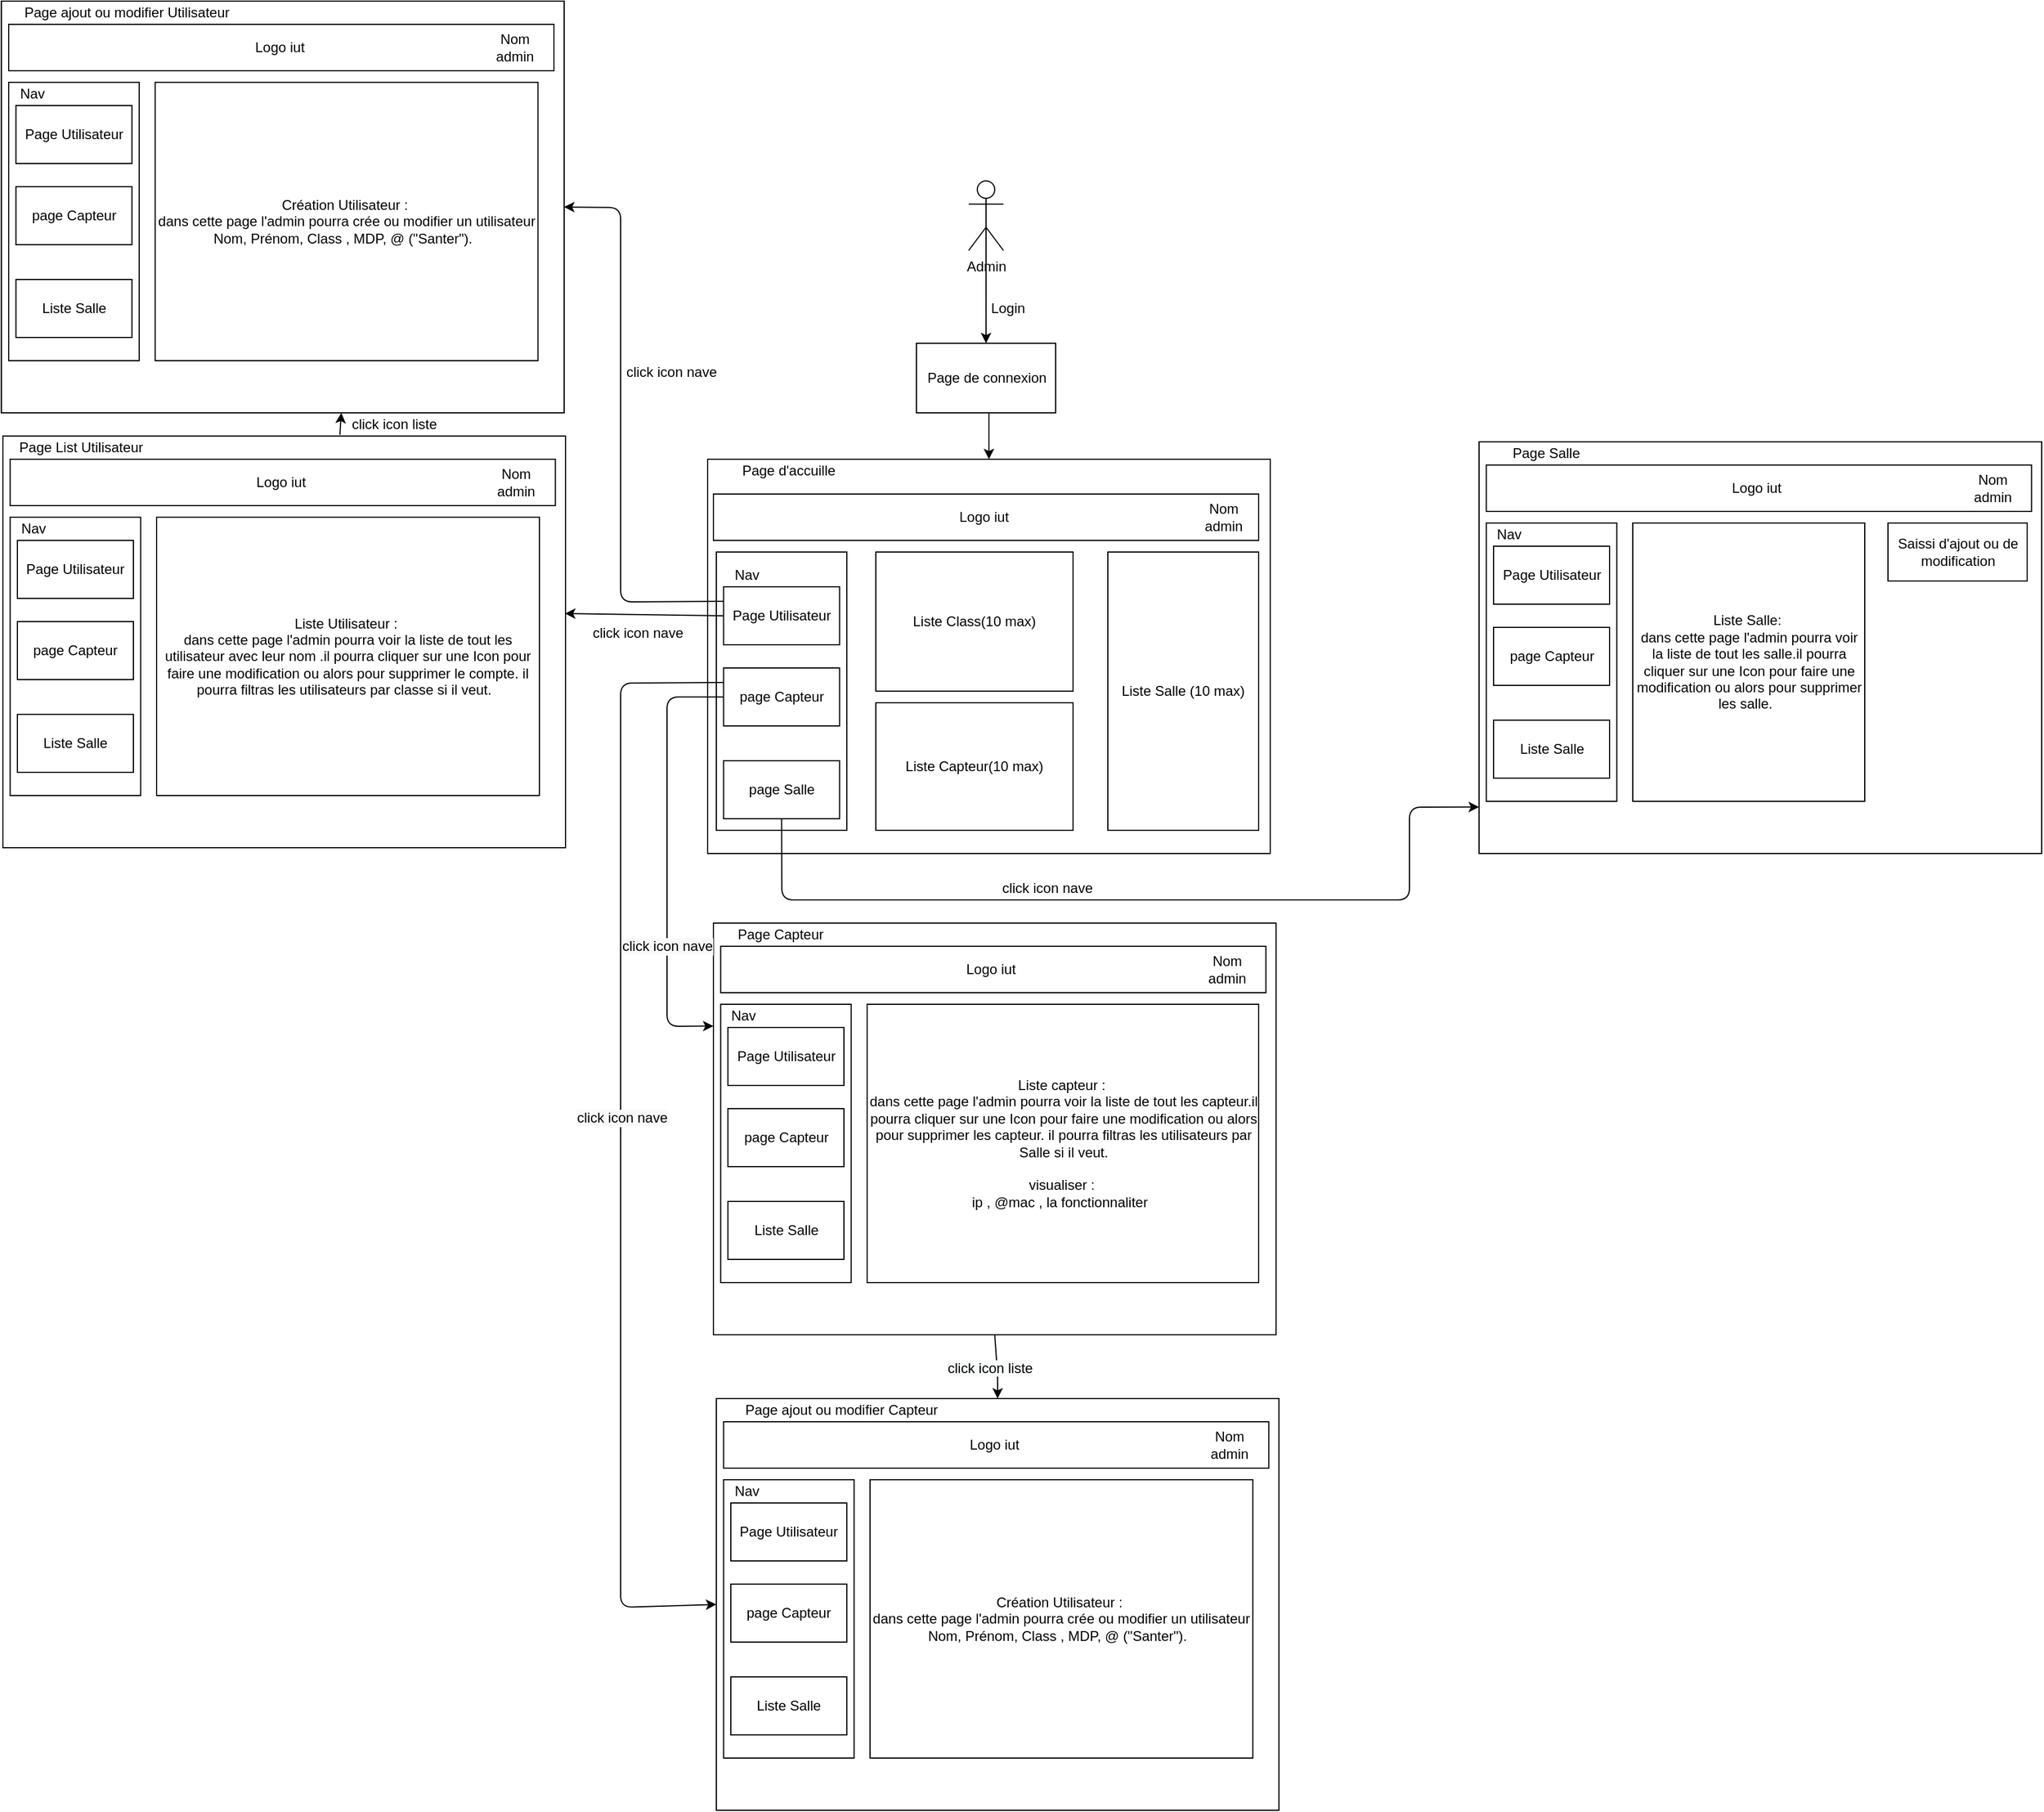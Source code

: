 <mxfile version="14.4.9" type="github" pages="2">
  <diagram id="ARH5aImlDJQzNbsXuoi2" name="Page-1">
    <mxGraphModel dx="2227" dy="1963" grid="1" gridSize="10" guides="1" tooltips="1" connect="1" arrows="1" fold="1" page="1" pageScale="1" pageWidth="827" pageHeight="1169" math="0" shadow="0">
      <root>
        <mxCell id="0" />
        <mxCell id="1" parent="0" />
        <mxCell id="mvBOg-nYU6NL9uwTwKON-1" value="Admin" style="shape=umlActor;verticalLabelPosition=bottom;verticalAlign=top;html=1;outlineConnect=0;" vertex="1" parent="1">
          <mxGeometry x="380" y="20" width="30" height="60" as="geometry" />
        </mxCell>
        <mxCell id="mvBOg-nYU6NL9uwTwKON-2" value="" style="endArrow=classic;html=1;exitX=0.5;exitY=0.5;exitDx=0;exitDy=0;exitPerimeter=0;entryX=0.5;entryY=0;entryDx=0;entryDy=0;" edge="1" parent="1" source="mvBOg-nYU6NL9uwTwKON-1" target="mvBOg-nYU6NL9uwTwKON-3">
          <mxGeometry width="50" height="50" relative="1" as="geometry">
            <mxPoint x="390" y="430" as="sourcePoint" />
            <mxPoint x="395" y="160" as="targetPoint" />
          </mxGeometry>
        </mxCell>
        <mxCell id="mvBOg-nYU6NL9uwTwKON-3" value="" style="rounded=0;whiteSpace=wrap;html=1;" vertex="1" parent="1">
          <mxGeometry x="335" y="160" width="120" height="60" as="geometry" />
        </mxCell>
        <mxCell id="mvBOg-nYU6NL9uwTwKON-4" value="Page de connexion&amp;nbsp;" style="text;html=1;strokeColor=none;fillColor=none;align=center;verticalAlign=middle;whiteSpace=wrap;rounded=0;" vertex="1" parent="1">
          <mxGeometry x="335" y="160" width="125" height="60" as="geometry" />
        </mxCell>
        <mxCell id="mvBOg-nYU6NL9uwTwKON-5" value="Login" style="text;html=1;strokeColor=none;fillColor=none;align=center;verticalAlign=middle;whiteSpace=wrap;rounded=0;" vertex="1" parent="1">
          <mxGeometry x="394" y="120" width="40" height="20" as="geometry" />
        </mxCell>
        <mxCell id="mvBOg-nYU6NL9uwTwKON-6" value="" style="rounded=0;whiteSpace=wrap;html=1;" vertex="1" parent="1">
          <mxGeometry x="155" y="260" width="485" height="340" as="geometry" />
        </mxCell>
        <mxCell id="mvBOg-nYU6NL9uwTwKON-7" value="" style="endArrow=classic;html=1;exitX=0.5;exitY=1;exitDx=0;exitDy=0;entryX=0.5;entryY=0;entryDx=0;entryDy=0;" edge="1" parent="1" source="mvBOg-nYU6NL9uwTwKON-4" target="mvBOg-nYU6NL9uwTwKON-6">
          <mxGeometry width="50" height="50" relative="1" as="geometry">
            <mxPoint x="390" y="430" as="sourcePoint" />
            <mxPoint x="440" y="380" as="targetPoint" />
          </mxGeometry>
        </mxCell>
        <mxCell id="mvBOg-nYU6NL9uwTwKON-8" value="" style="rounded=0;whiteSpace=wrap;html=1;" vertex="1" parent="1">
          <mxGeometry x="162.5" y="340" width="112.5" height="240" as="geometry" />
        </mxCell>
        <mxCell id="mvBOg-nYU6NL9uwTwKON-9" value="Page d&#39;accuille" style="text;html=1;strokeColor=none;fillColor=none;align=center;verticalAlign=middle;whiteSpace=wrap;rounded=0;" vertex="1" parent="1">
          <mxGeometry x="180" y="260" width="90" height="20" as="geometry" />
        </mxCell>
        <mxCell id="mvBOg-nYU6NL9uwTwKON-10" value="Nav" style="text;html=1;strokeColor=none;fillColor=none;align=center;verticalAlign=middle;whiteSpace=wrap;rounded=0;" vertex="1" parent="1">
          <mxGeometry x="168.75" y="350" width="40" height="20" as="geometry" />
        </mxCell>
        <mxCell id="mvBOg-nYU6NL9uwTwKON-11" value="Page Utilisateur" style="rounded=0;whiteSpace=wrap;html=1;" vertex="1" parent="1">
          <mxGeometry x="168.75" y="370" width="100" height="50" as="geometry" />
        </mxCell>
        <mxCell id="mvBOg-nYU6NL9uwTwKON-12" value="page Capteur" style="rounded=0;whiteSpace=wrap;html=1;" vertex="1" parent="1">
          <mxGeometry x="168.75" y="440" width="100" height="50" as="geometry" />
        </mxCell>
        <mxCell id="mvBOg-nYU6NL9uwTwKON-13" value="page Salle" style="rounded=0;whiteSpace=wrap;html=1;" vertex="1" parent="1">
          <mxGeometry x="168.75" y="520" width="100" height="50" as="geometry" />
        </mxCell>
        <mxCell id="mvBOg-nYU6NL9uwTwKON-14" value="Liste Class(10 max)" style="rounded=0;whiteSpace=wrap;html=1;" vertex="1" parent="1">
          <mxGeometry x="300" y="340" width="170" height="120" as="geometry" />
        </mxCell>
        <mxCell id="mvBOg-nYU6NL9uwTwKON-15" value="Liste Salle (10 max)" style="rounded=0;whiteSpace=wrap;html=1;" vertex="1" parent="1">
          <mxGeometry x="500" y="340" width="130" height="240" as="geometry" />
        </mxCell>
        <mxCell id="mvBOg-nYU6NL9uwTwKON-16" value="Liste Capteur(10 max)" style="rounded=0;whiteSpace=wrap;html=1;" vertex="1" parent="1">
          <mxGeometry x="300" y="470" width="170" height="110" as="geometry" />
        </mxCell>
        <mxCell id="mvBOg-nYU6NL9uwTwKON-18" value="Logo iut&amp;nbsp;" style="rounded=0;whiteSpace=wrap;html=1;" vertex="1" parent="1">
          <mxGeometry x="160" y="290" width="470" height="40" as="geometry" />
        </mxCell>
        <mxCell id="mvBOg-nYU6NL9uwTwKON-19" value="Nom admin" style="text;html=1;strokeColor=none;fillColor=none;align=center;verticalAlign=middle;whiteSpace=wrap;rounded=0;" vertex="1" parent="1">
          <mxGeometry x="580" y="300" width="40" height="20" as="geometry" />
        </mxCell>
        <mxCell id="mvBOg-nYU6NL9uwTwKON-20" value="" style="endArrow=classic;html=1;exitX=0;exitY=0.5;exitDx=0;exitDy=0;entryX=0.999;entryY=0.431;entryDx=0;entryDy=0;entryPerimeter=0;" edge="1" parent="1" source="mvBOg-nYU6NL9uwTwKON-11" target="hwvQYhv3dfhFRNOniil5-2">
          <mxGeometry width="50" height="50" relative="1" as="geometry">
            <mxPoint x="390" y="520" as="sourcePoint" />
            <mxPoint x="30" y="390" as="targetPoint" />
          </mxGeometry>
        </mxCell>
        <mxCell id="mvBOg-nYU6NL9uwTwKON-21" value="" style="rounded=0;whiteSpace=wrap;html=1;" vertex="1" parent="1">
          <mxGeometry x="-452.5" y="240" width="485" height="355" as="geometry" />
        </mxCell>
        <mxCell id="mvBOg-nYU6NL9uwTwKON-22" value="" style="rounded=0;whiteSpace=wrap;html=1;" vertex="1" parent="1">
          <mxGeometry x="-446.25" y="310" width="112.5" height="240" as="geometry" />
        </mxCell>
        <mxCell id="mvBOg-nYU6NL9uwTwKON-23" value="Page Utilisateur" style="text;html=1;strokeColor=none;fillColor=none;align=center;verticalAlign=middle;whiteSpace=wrap;rounded=0;" vertex="1" parent="1">
          <mxGeometry x="-440" y="240" width="90" height="20" as="geometry" />
        </mxCell>
        <mxCell id="mvBOg-nYU6NL9uwTwKON-24" value="Nav" style="text;html=1;strokeColor=none;fillColor=none;align=center;verticalAlign=middle;whiteSpace=wrap;rounded=0;" vertex="1" parent="1">
          <mxGeometry x="-446.25" y="310" width="40" height="20" as="geometry" />
        </mxCell>
        <mxCell id="mvBOg-nYU6NL9uwTwKON-25" value="Page Utilisateur" style="rounded=0;whiteSpace=wrap;html=1;" vertex="1" parent="1">
          <mxGeometry x="-440" y="330" width="100" height="50" as="geometry" />
        </mxCell>
        <mxCell id="mvBOg-nYU6NL9uwTwKON-26" value="page Capteur" style="rounded=0;whiteSpace=wrap;html=1;" vertex="1" parent="1">
          <mxGeometry x="-440" y="400" width="100" height="50" as="geometry" />
        </mxCell>
        <mxCell id="mvBOg-nYU6NL9uwTwKON-27" value="Liste Salle" style="rounded=0;whiteSpace=wrap;html=1;" vertex="1" parent="1">
          <mxGeometry x="-440" y="480" width="100" height="50" as="geometry" />
        </mxCell>
        <mxCell id="mvBOg-nYU6NL9uwTwKON-28" value="Liste Utilisateur :&amp;nbsp;&lt;br&gt;dans cette page l&#39;admin pourra voir la liste de tout les utilisateur .il pourra cliquer sur une Icon pour faire une modification ou alors pour supprimer le compte. il pourra filtras les utilisateurs par classe si il veut.&amp;nbsp;&amp;nbsp;" style="rounded=0;whiteSpace=wrap;html=1;" vertex="1" parent="1">
          <mxGeometry x="-320" y="310" width="200" height="240" as="geometry" />
        </mxCell>
        <mxCell id="mvBOg-nYU6NL9uwTwKON-31" value="Logo iut&amp;nbsp;" style="rounded=0;whiteSpace=wrap;html=1;" vertex="1" parent="1">
          <mxGeometry x="-446.25" y="260" width="470" height="40" as="geometry" />
        </mxCell>
        <mxCell id="mvBOg-nYU6NL9uwTwKON-32" value="Nom admin" style="text;html=1;strokeColor=none;fillColor=none;align=center;verticalAlign=middle;whiteSpace=wrap;rounded=0;" vertex="1" parent="1">
          <mxGeometry x="-30" y="270" width="40" height="20" as="geometry" />
        </mxCell>
        <mxCell id="hwvQYhv3dfhFRNOniil5-1" value="Saissi d&#39;ajout ou de modification" style="rounded=0;whiteSpace=wrap;html=1;" vertex="1" parent="1">
          <mxGeometry x="-100" y="310" width="120" height="50" as="geometry" />
        </mxCell>
        <mxCell id="hwvQYhv3dfhFRNOniil5-2" value="" style="rounded=0;whiteSpace=wrap;html=1;" vertex="1" parent="1">
          <mxGeometry x="-452.5" y="240" width="485" height="355" as="geometry" />
        </mxCell>
        <mxCell id="hwvQYhv3dfhFRNOniil5-3" value="" style="rounded=0;whiteSpace=wrap;html=1;" vertex="1" parent="1">
          <mxGeometry x="-446.25" y="310" width="112.5" height="240" as="geometry" />
        </mxCell>
        <mxCell id="hwvQYhv3dfhFRNOniil5-4" value="Page List Utilisateur" style="text;html=1;strokeColor=none;fillColor=none;align=center;verticalAlign=middle;whiteSpace=wrap;rounded=0;" vertex="1" parent="1">
          <mxGeometry x="-440" y="240" width="110" height="20" as="geometry" />
        </mxCell>
        <mxCell id="hwvQYhv3dfhFRNOniil5-5" value="Nav" style="text;html=1;strokeColor=none;fillColor=none;align=center;verticalAlign=middle;whiteSpace=wrap;rounded=0;" vertex="1" parent="1">
          <mxGeometry x="-446.25" y="310" width="40" height="20" as="geometry" />
        </mxCell>
        <mxCell id="hwvQYhv3dfhFRNOniil5-6" value="Page Utilisateur" style="rounded=0;whiteSpace=wrap;html=1;" vertex="1" parent="1">
          <mxGeometry x="-440" y="330" width="100" height="50" as="geometry" />
        </mxCell>
        <mxCell id="hwvQYhv3dfhFRNOniil5-7" value="page Capteur" style="rounded=0;whiteSpace=wrap;html=1;" vertex="1" parent="1">
          <mxGeometry x="-440" y="400" width="100" height="50" as="geometry" />
        </mxCell>
        <mxCell id="hwvQYhv3dfhFRNOniil5-8" value="Liste Salle" style="rounded=0;whiteSpace=wrap;html=1;" vertex="1" parent="1">
          <mxGeometry x="-440" y="480" width="100" height="50" as="geometry" />
        </mxCell>
        <mxCell id="hwvQYhv3dfhFRNOniil5-9" value="Liste Utilisateur :&amp;nbsp;&lt;br&gt;dans cette page l&#39;admin pourra voir la liste de tout les utilisateur avec leur nom .il pourra cliquer sur une Icon pour faire une modification ou alors pour supprimer le compte. il pourra filtras les utilisateurs par classe si il veut.&amp;nbsp;&amp;nbsp;" style="rounded=0;whiteSpace=wrap;html=1;" vertex="1" parent="1">
          <mxGeometry x="-320" y="310" width="330" height="240" as="geometry" />
        </mxCell>
        <mxCell id="hwvQYhv3dfhFRNOniil5-10" value="Logo iut&amp;nbsp;" style="rounded=0;whiteSpace=wrap;html=1;" vertex="1" parent="1">
          <mxGeometry x="-446.25" y="260" width="470" height="40" as="geometry" />
        </mxCell>
        <mxCell id="hwvQYhv3dfhFRNOniil5-11" value="Nom admin" style="text;html=1;strokeColor=none;fillColor=none;align=center;verticalAlign=middle;whiteSpace=wrap;rounded=0;" vertex="1" parent="1">
          <mxGeometry x="-30" y="270" width="40" height="20" as="geometry" />
        </mxCell>
        <mxCell id="hwvQYhv3dfhFRNOniil5-13" value="" style="rounded=0;whiteSpace=wrap;html=1;" vertex="1" parent="1">
          <mxGeometry x="160" y="660" width="485" height="355" as="geometry" />
        </mxCell>
        <mxCell id="hwvQYhv3dfhFRNOniil5-14" value="" style="rounded=0;whiteSpace=wrap;html=1;" vertex="1" parent="1">
          <mxGeometry x="166.25" y="730" width="112.5" height="240" as="geometry" />
        </mxCell>
        <mxCell id="hwvQYhv3dfhFRNOniil5-15" value="Page Utilisateur" style="text;html=1;strokeColor=none;fillColor=none;align=center;verticalAlign=middle;whiteSpace=wrap;rounded=0;" vertex="1" parent="1">
          <mxGeometry x="172.5" y="660" width="90" height="20" as="geometry" />
        </mxCell>
        <mxCell id="hwvQYhv3dfhFRNOniil5-16" value="Nav" style="text;html=1;strokeColor=none;fillColor=none;align=center;verticalAlign=middle;whiteSpace=wrap;rounded=0;" vertex="1" parent="1">
          <mxGeometry x="166.25" y="730" width="40" height="20" as="geometry" />
        </mxCell>
        <mxCell id="hwvQYhv3dfhFRNOniil5-17" value="Page Utilisateur" style="rounded=0;whiteSpace=wrap;html=1;" vertex="1" parent="1">
          <mxGeometry x="172.5" y="750" width="100" height="50" as="geometry" />
        </mxCell>
        <mxCell id="hwvQYhv3dfhFRNOniil5-18" value="page Capteur" style="rounded=0;whiteSpace=wrap;html=1;" vertex="1" parent="1">
          <mxGeometry x="172.5" y="820" width="100" height="50" as="geometry" />
        </mxCell>
        <mxCell id="hwvQYhv3dfhFRNOniil5-19" value="Liste Salle" style="rounded=0;whiteSpace=wrap;html=1;" vertex="1" parent="1">
          <mxGeometry x="172.5" y="900" width="100" height="50" as="geometry" />
        </mxCell>
        <mxCell id="hwvQYhv3dfhFRNOniil5-20" value="Liste Utilisateur :&amp;nbsp;&lt;br&gt;dans cette page l&#39;admin pourra voir la liste de tout les utilisateur .il pourra cliquer sur une Icon pour faire une modification ou alors pour supprimer le compte. il pourra filtras les utilisateurs par classe si il veut.&amp;nbsp;&amp;nbsp;" style="rounded=0;whiteSpace=wrap;html=1;" vertex="1" parent="1">
          <mxGeometry x="292.5" y="730" width="200" height="240" as="geometry" />
        </mxCell>
        <mxCell id="hwvQYhv3dfhFRNOniil5-21" value="Logo iut&amp;nbsp;" style="rounded=0;whiteSpace=wrap;html=1;" vertex="1" parent="1">
          <mxGeometry x="166.25" y="680" width="470" height="40" as="geometry" />
        </mxCell>
        <mxCell id="hwvQYhv3dfhFRNOniil5-22" value="Nom admin" style="text;html=1;strokeColor=none;fillColor=none;align=center;verticalAlign=middle;whiteSpace=wrap;rounded=0;" vertex="1" parent="1">
          <mxGeometry x="582.5" y="690" width="40" height="20" as="geometry" />
        </mxCell>
        <mxCell id="hwvQYhv3dfhFRNOniil5-23" value="Saissi d&#39;ajout ou de modification" style="rounded=0;whiteSpace=wrap;html=1;" vertex="1" parent="1">
          <mxGeometry x="512.5" y="730" width="120" height="50" as="geometry" />
        </mxCell>
        <mxCell id="hwvQYhv3dfhFRNOniil5-24" value="" style="rounded=0;whiteSpace=wrap;html=1;" vertex="1" parent="1">
          <mxGeometry x="160" y="660" width="485" height="355" as="geometry" />
        </mxCell>
        <mxCell id="hwvQYhv3dfhFRNOniil5-25" value="" style="rounded=0;whiteSpace=wrap;html=1;" vertex="1" parent="1">
          <mxGeometry x="166.25" y="730" width="112.5" height="240" as="geometry" />
        </mxCell>
        <mxCell id="hwvQYhv3dfhFRNOniil5-26" value="Page Capteur" style="text;html=1;strokeColor=none;fillColor=none;align=center;verticalAlign=middle;whiteSpace=wrap;rounded=0;" vertex="1" parent="1">
          <mxGeometry x="172.5" y="660" width="90" height="20" as="geometry" />
        </mxCell>
        <mxCell id="hwvQYhv3dfhFRNOniil5-27" value="Nav" style="text;html=1;strokeColor=none;fillColor=none;align=center;verticalAlign=middle;whiteSpace=wrap;rounded=0;" vertex="1" parent="1">
          <mxGeometry x="166.25" y="730" width="40" height="20" as="geometry" />
        </mxCell>
        <mxCell id="hwvQYhv3dfhFRNOniil5-28" value="Page Utilisateur" style="rounded=0;whiteSpace=wrap;html=1;" vertex="1" parent="1">
          <mxGeometry x="172.5" y="750" width="100" height="50" as="geometry" />
        </mxCell>
        <mxCell id="hwvQYhv3dfhFRNOniil5-29" value="page Capteur" style="rounded=0;whiteSpace=wrap;html=1;" vertex="1" parent="1">
          <mxGeometry x="172.5" y="820" width="100" height="50" as="geometry" />
        </mxCell>
        <mxCell id="hwvQYhv3dfhFRNOniil5-30" value="Liste Salle" style="rounded=0;whiteSpace=wrap;html=1;" vertex="1" parent="1">
          <mxGeometry x="172.5" y="900" width="100" height="50" as="geometry" />
        </mxCell>
        <mxCell id="hwvQYhv3dfhFRNOniil5-31" value="Liste capteur :&amp;nbsp;&lt;br&gt;dans cette page l&#39;admin pourra voir la liste de tout les capteur.il pourra cliquer sur une Icon pour faire une modification ou alors pour supprimer les capteur. il pourra filtras les utilisateurs par Salle si il veut.&lt;br&gt;&lt;br&gt;visualiser :&amp;nbsp;&lt;br&gt;ip , @mac , la fonctionnaliter&amp;nbsp;&amp;nbsp;" style="rounded=0;whiteSpace=wrap;html=1;" vertex="1" parent="1">
          <mxGeometry x="292.5" y="730" width="337.5" height="240" as="geometry" />
        </mxCell>
        <mxCell id="hwvQYhv3dfhFRNOniil5-32" value="Logo iut&amp;nbsp;" style="rounded=0;whiteSpace=wrap;html=1;" vertex="1" parent="1">
          <mxGeometry x="166.25" y="680" width="470" height="40" as="geometry" />
        </mxCell>
        <mxCell id="hwvQYhv3dfhFRNOniil5-33" value="Nom admin" style="text;html=1;strokeColor=none;fillColor=none;align=center;verticalAlign=middle;whiteSpace=wrap;rounded=0;" vertex="1" parent="1">
          <mxGeometry x="582.5" y="690" width="40" height="20" as="geometry" />
        </mxCell>
        <mxCell id="hwvQYhv3dfhFRNOniil5-36" value="" style="endArrow=classic;html=1;exitX=0;exitY=0.5;exitDx=0;exitDy=0;entryX=0;entryY=0.25;entryDx=0;entryDy=0;" edge="1" parent="1" source="mvBOg-nYU6NL9uwTwKON-12" target="hwvQYhv3dfhFRNOniil5-24">
          <mxGeometry width="50" height="50" relative="1" as="geometry">
            <mxPoint x="80" y="640" as="sourcePoint" />
            <mxPoint x="130" y="590" as="targetPoint" />
            <Array as="points">
              <mxPoint x="120" y="465" />
              <mxPoint x="120" y="749" />
            </Array>
          </mxGeometry>
        </mxCell>
        <mxCell id="hwvQYhv3dfhFRNOniil5-113" value="&lt;span style=&quot;font-size: 12px ; background-color: rgb(248 , 249 , 250)&quot;&gt;click icon nave&lt;/span&gt;" style="edgeLabel;html=1;align=center;verticalAlign=middle;resizable=0;points=[];" vertex="1" connectable="0" parent="hwvQYhv3dfhFRNOniil5-36">
          <mxGeometry x="0.41" relative="1" as="geometry">
            <mxPoint as="offset" />
          </mxGeometry>
        </mxCell>
        <mxCell id="hwvQYhv3dfhFRNOniil5-37" value="" style="rounded=0;whiteSpace=wrap;html=1;" vertex="1" parent="1">
          <mxGeometry x="-453.75" y="-135" width="485" height="355" as="geometry" />
        </mxCell>
        <mxCell id="hwvQYhv3dfhFRNOniil5-38" value="" style="rounded=0;whiteSpace=wrap;html=1;" vertex="1" parent="1">
          <mxGeometry x="-447.5" y="-65" width="112.5" height="240" as="geometry" />
        </mxCell>
        <mxCell id="hwvQYhv3dfhFRNOniil5-39" value="Page Utilisateur" style="text;html=1;strokeColor=none;fillColor=none;align=center;verticalAlign=middle;whiteSpace=wrap;rounded=0;" vertex="1" parent="1">
          <mxGeometry x="-441.25" y="-135" width="90" height="20" as="geometry" />
        </mxCell>
        <mxCell id="hwvQYhv3dfhFRNOniil5-40" value="Nav" style="text;html=1;strokeColor=none;fillColor=none;align=center;verticalAlign=middle;whiteSpace=wrap;rounded=0;" vertex="1" parent="1">
          <mxGeometry x="-447.5" y="-65" width="40" height="20" as="geometry" />
        </mxCell>
        <mxCell id="hwvQYhv3dfhFRNOniil5-41" value="Page Utilisateur" style="rounded=0;whiteSpace=wrap;html=1;" vertex="1" parent="1">
          <mxGeometry x="-441.25" y="-45" width="100" height="50" as="geometry" />
        </mxCell>
        <mxCell id="hwvQYhv3dfhFRNOniil5-42" value="page Capteur" style="rounded=0;whiteSpace=wrap;html=1;" vertex="1" parent="1">
          <mxGeometry x="-441.25" y="25" width="100" height="50" as="geometry" />
        </mxCell>
        <mxCell id="hwvQYhv3dfhFRNOniil5-43" value="Liste Salle" style="rounded=0;whiteSpace=wrap;html=1;" vertex="1" parent="1">
          <mxGeometry x="-441.25" y="105" width="100" height="50" as="geometry" />
        </mxCell>
        <mxCell id="hwvQYhv3dfhFRNOniil5-44" value="Liste Utilisateur :&amp;nbsp;&lt;br&gt;dans cette page l&#39;admin pourra voir la liste de tout les utilisateur .il pourra cliquer sur une Icon pour faire une modification ou alors pour supprimer le compte. il pourra filtras les utilisateurs par classe si il veut.&amp;nbsp;&amp;nbsp;" style="rounded=0;whiteSpace=wrap;html=1;" vertex="1" parent="1">
          <mxGeometry x="-321.25" y="-65" width="200" height="240" as="geometry" />
        </mxCell>
        <mxCell id="hwvQYhv3dfhFRNOniil5-45" value="Logo iut&amp;nbsp;" style="rounded=0;whiteSpace=wrap;html=1;" vertex="1" parent="1">
          <mxGeometry x="-447.5" y="-115" width="470" height="40" as="geometry" />
        </mxCell>
        <mxCell id="hwvQYhv3dfhFRNOniil5-46" value="Nom admin" style="text;html=1;strokeColor=none;fillColor=none;align=center;verticalAlign=middle;whiteSpace=wrap;rounded=0;" vertex="1" parent="1">
          <mxGeometry x="-31.25" y="-105" width="40" height="20" as="geometry" />
        </mxCell>
        <mxCell id="hwvQYhv3dfhFRNOniil5-47" value="Saissi d&#39;ajout ou de modification" style="rounded=0;whiteSpace=wrap;html=1;" vertex="1" parent="1">
          <mxGeometry x="-101.25" y="-65" width="120" height="50" as="geometry" />
        </mxCell>
        <mxCell id="hwvQYhv3dfhFRNOniil5-48" value="" style="rounded=0;whiteSpace=wrap;html=1;" vertex="1" parent="1">
          <mxGeometry x="-453.75" y="-135" width="485" height="355" as="geometry" />
        </mxCell>
        <mxCell id="hwvQYhv3dfhFRNOniil5-49" value="" style="rounded=0;whiteSpace=wrap;html=1;" vertex="1" parent="1">
          <mxGeometry x="-447.5" y="-65" width="112.5" height="240" as="geometry" />
        </mxCell>
        <mxCell id="hwvQYhv3dfhFRNOniil5-50" value="Page ajout ou modifier Utilisateur" style="text;html=1;strokeColor=none;fillColor=none;align=center;verticalAlign=middle;whiteSpace=wrap;rounded=0;" vertex="1" parent="1">
          <mxGeometry x="-441.25" y="-135" width="191.25" height="20" as="geometry" />
        </mxCell>
        <mxCell id="hwvQYhv3dfhFRNOniil5-51" value="Nav" style="text;html=1;strokeColor=none;fillColor=none;align=center;verticalAlign=middle;whiteSpace=wrap;rounded=0;" vertex="1" parent="1">
          <mxGeometry x="-447.5" y="-65" width="40" height="20" as="geometry" />
        </mxCell>
        <mxCell id="hwvQYhv3dfhFRNOniil5-52" value="Page Utilisateur" style="rounded=0;whiteSpace=wrap;html=1;" vertex="1" parent="1">
          <mxGeometry x="-441.25" y="-45" width="100" height="50" as="geometry" />
        </mxCell>
        <mxCell id="hwvQYhv3dfhFRNOniil5-53" value="page Capteur" style="rounded=0;whiteSpace=wrap;html=1;" vertex="1" parent="1">
          <mxGeometry x="-441.25" y="25" width="100" height="50" as="geometry" />
        </mxCell>
        <mxCell id="hwvQYhv3dfhFRNOniil5-54" value="Liste Salle" style="rounded=0;whiteSpace=wrap;html=1;" vertex="1" parent="1">
          <mxGeometry x="-441.25" y="105" width="100" height="50" as="geometry" />
        </mxCell>
        <mxCell id="hwvQYhv3dfhFRNOniil5-55" value="Création Utilisateur :&amp;nbsp;&lt;br&gt;dans cette page l&#39;admin pourra crée ou modifier un utilisateur Nom, Prénom, Class , MDP, @ (&quot;Santer&quot;).&amp;nbsp;&amp;nbsp;" style="rounded=0;whiteSpace=wrap;html=1;" vertex="1" parent="1">
          <mxGeometry x="-321.25" y="-65" width="330" height="240" as="geometry" />
        </mxCell>
        <mxCell id="hwvQYhv3dfhFRNOniil5-56" value="Logo iut&amp;nbsp;" style="rounded=0;whiteSpace=wrap;html=1;" vertex="1" parent="1">
          <mxGeometry x="-447.5" y="-115" width="470" height="40" as="geometry" />
        </mxCell>
        <mxCell id="hwvQYhv3dfhFRNOniil5-57" value="Nom admin" style="text;html=1;strokeColor=none;fillColor=none;align=center;verticalAlign=middle;whiteSpace=wrap;rounded=0;" vertex="1" parent="1">
          <mxGeometry x="-31.25" y="-105" width="40" height="20" as="geometry" />
        </mxCell>
        <mxCell id="hwvQYhv3dfhFRNOniil5-58" value="" style="endArrow=classic;html=1;exitX=0;exitY=0.25;exitDx=0;exitDy=0;entryX=1;entryY=0.5;entryDx=0;entryDy=0;" edge="1" parent="1" source="mvBOg-nYU6NL9uwTwKON-11" target="hwvQYhv3dfhFRNOniil5-48">
          <mxGeometry width="50" height="50" relative="1" as="geometry">
            <mxPoint x="178.75" y="405" as="sourcePoint" />
            <mxPoint x="42.015" y="403.005" as="targetPoint" />
            <Array as="points">
              <mxPoint x="80" y="383" />
              <mxPoint x="80" y="43" />
            </Array>
          </mxGeometry>
        </mxCell>
        <mxCell id="hwvQYhv3dfhFRNOniil5-59" value="" style="endArrow=classic;html=1;exitX=0.599;exitY=-0.003;exitDx=0;exitDy=0;exitPerimeter=0;entryX=0.604;entryY=1;entryDx=0;entryDy=0;entryPerimeter=0;" edge="1" parent="1" source="hwvQYhv3dfhFRNOniil5-2" target="hwvQYhv3dfhFRNOniil5-48">
          <mxGeometry width="50" height="50" relative="1" as="geometry">
            <mxPoint x="40" y="290" as="sourcePoint" />
            <mxPoint x="90" y="240" as="targetPoint" />
          </mxGeometry>
        </mxCell>
        <mxCell id="hwvQYhv3dfhFRNOniil5-60" value="" style="rounded=0;whiteSpace=wrap;html=1;" vertex="1" parent="1">
          <mxGeometry x="820" y="245" width="485" height="355" as="geometry" />
        </mxCell>
        <mxCell id="hwvQYhv3dfhFRNOniil5-61" value="" style="rounded=0;whiteSpace=wrap;html=1;" vertex="1" parent="1">
          <mxGeometry x="826.25" y="315" width="112.5" height="240" as="geometry" />
        </mxCell>
        <mxCell id="hwvQYhv3dfhFRNOniil5-62" value="Page Utilisateur" style="text;html=1;strokeColor=none;fillColor=none;align=center;verticalAlign=middle;whiteSpace=wrap;rounded=0;" vertex="1" parent="1">
          <mxGeometry x="832.5" y="245" width="90" height="20" as="geometry" />
        </mxCell>
        <mxCell id="hwvQYhv3dfhFRNOniil5-63" value="Nav" style="text;html=1;strokeColor=none;fillColor=none;align=center;verticalAlign=middle;whiteSpace=wrap;rounded=0;" vertex="1" parent="1">
          <mxGeometry x="826.25" y="315" width="40" height="20" as="geometry" />
        </mxCell>
        <mxCell id="hwvQYhv3dfhFRNOniil5-64" value="Page Utilisateur" style="rounded=0;whiteSpace=wrap;html=1;" vertex="1" parent="1">
          <mxGeometry x="832.5" y="335" width="100" height="50" as="geometry" />
        </mxCell>
        <mxCell id="hwvQYhv3dfhFRNOniil5-65" value="page Capteur" style="rounded=0;whiteSpace=wrap;html=1;" vertex="1" parent="1">
          <mxGeometry x="832.5" y="405" width="100" height="50" as="geometry" />
        </mxCell>
        <mxCell id="hwvQYhv3dfhFRNOniil5-66" value="Liste Salle" style="rounded=0;whiteSpace=wrap;html=1;" vertex="1" parent="1">
          <mxGeometry x="832.5" y="485" width="100" height="50" as="geometry" />
        </mxCell>
        <mxCell id="hwvQYhv3dfhFRNOniil5-67" value="Liste Utilisateur :&amp;nbsp;&lt;br&gt;dans cette page l&#39;admin pourra voir la liste de tout les utilisateur .il pourra cliquer sur une Icon pour faire une modification ou alors pour supprimer le compte. il pourra filtras les utilisateurs par classe si il veut.&amp;nbsp;&amp;nbsp;" style="rounded=0;whiteSpace=wrap;html=1;" vertex="1" parent="1">
          <mxGeometry x="952.5" y="315" width="200" height="240" as="geometry" />
        </mxCell>
        <mxCell id="hwvQYhv3dfhFRNOniil5-68" value="Logo iut&amp;nbsp;" style="rounded=0;whiteSpace=wrap;html=1;" vertex="1" parent="1">
          <mxGeometry x="826.25" y="265" width="470" height="40" as="geometry" />
        </mxCell>
        <mxCell id="hwvQYhv3dfhFRNOniil5-69" value="Nom admin" style="text;html=1;strokeColor=none;fillColor=none;align=center;verticalAlign=middle;whiteSpace=wrap;rounded=0;" vertex="1" parent="1">
          <mxGeometry x="1242.5" y="275" width="40" height="20" as="geometry" />
        </mxCell>
        <mxCell id="hwvQYhv3dfhFRNOniil5-70" value="Saissi d&#39;ajout ou de modification" style="rounded=0;whiteSpace=wrap;html=1;" vertex="1" parent="1">
          <mxGeometry x="1172.5" y="315" width="120" height="50" as="geometry" />
        </mxCell>
        <mxCell id="hwvQYhv3dfhFRNOniil5-71" value="" style="rounded=0;whiteSpace=wrap;html=1;" vertex="1" parent="1">
          <mxGeometry x="820" y="245" width="485" height="355" as="geometry" />
        </mxCell>
        <mxCell id="hwvQYhv3dfhFRNOniil5-72" value="" style="rounded=0;whiteSpace=wrap;html=1;" vertex="1" parent="1">
          <mxGeometry x="826.25" y="315" width="112.5" height="240" as="geometry" />
        </mxCell>
        <mxCell id="hwvQYhv3dfhFRNOniil5-73" value="Page Salle" style="text;html=1;strokeColor=none;fillColor=none;align=center;verticalAlign=middle;whiteSpace=wrap;rounded=0;" vertex="1" parent="1">
          <mxGeometry x="832.5" y="245" width="90" height="20" as="geometry" />
        </mxCell>
        <mxCell id="hwvQYhv3dfhFRNOniil5-74" value="Nav" style="text;html=1;strokeColor=none;fillColor=none;align=center;verticalAlign=middle;whiteSpace=wrap;rounded=0;" vertex="1" parent="1">
          <mxGeometry x="826.25" y="315" width="40" height="20" as="geometry" />
        </mxCell>
        <mxCell id="hwvQYhv3dfhFRNOniil5-75" value="Page Utilisateur" style="rounded=0;whiteSpace=wrap;html=1;" vertex="1" parent="1">
          <mxGeometry x="832.5" y="335" width="100" height="50" as="geometry" />
        </mxCell>
        <mxCell id="hwvQYhv3dfhFRNOniil5-76" value="page Capteur" style="rounded=0;whiteSpace=wrap;html=1;" vertex="1" parent="1">
          <mxGeometry x="832.5" y="405" width="100" height="50" as="geometry" />
        </mxCell>
        <mxCell id="hwvQYhv3dfhFRNOniil5-77" value="Liste Salle" style="rounded=0;whiteSpace=wrap;html=1;" vertex="1" parent="1">
          <mxGeometry x="832.5" y="485" width="100" height="50" as="geometry" />
        </mxCell>
        <mxCell id="hwvQYhv3dfhFRNOniil5-78" value="Liste Salle:&amp;nbsp;&lt;br&gt;dans cette page l&#39;admin pourra voir la liste de tout les salle.il pourra cliquer sur une Icon pour faire une modification ou alors pour supprimer les salle.&amp;nbsp;&amp;nbsp;" style="rounded=0;whiteSpace=wrap;html=1;" vertex="1" parent="1">
          <mxGeometry x="952.5" y="315" width="200" height="240" as="geometry" />
        </mxCell>
        <mxCell id="hwvQYhv3dfhFRNOniil5-79" value="Logo iut&amp;nbsp;" style="rounded=0;whiteSpace=wrap;html=1;" vertex="1" parent="1">
          <mxGeometry x="826.25" y="265" width="470" height="40" as="geometry" />
        </mxCell>
        <mxCell id="hwvQYhv3dfhFRNOniil5-80" value="Nom admin" style="text;html=1;strokeColor=none;fillColor=none;align=center;verticalAlign=middle;whiteSpace=wrap;rounded=0;" vertex="1" parent="1">
          <mxGeometry x="1242.5" y="275" width="40" height="20" as="geometry" />
        </mxCell>
        <mxCell id="hwvQYhv3dfhFRNOniil5-81" value="Saissi d&#39;ajout ou de modification" style="rounded=0;whiteSpace=wrap;html=1;" vertex="1" parent="1">
          <mxGeometry x="1172.5" y="315" width="120" height="50" as="geometry" />
        </mxCell>
        <mxCell id="hwvQYhv3dfhFRNOniil5-82" value="" style="endArrow=classic;html=1;exitX=0.5;exitY=1;exitDx=0;exitDy=0;entryX=0;entryY=0.887;entryDx=0;entryDy=0;entryPerimeter=0;" edge="1" parent="1" source="mvBOg-nYU6NL9uwTwKON-13" target="hwvQYhv3dfhFRNOniil5-71">
          <mxGeometry width="50" height="50" relative="1" as="geometry">
            <mxPoint x="280" y="730" as="sourcePoint" />
            <mxPoint x="330" y="680" as="targetPoint" />
            <Array as="points">
              <mxPoint x="219" y="640" />
              <mxPoint x="760" y="640" />
              <mxPoint x="760" y="560" />
            </Array>
          </mxGeometry>
        </mxCell>
        <mxCell id="hwvQYhv3dfhFRNOniil5-83" value="click icon nave" style="text;html=1;strokeColor=none;fillColor=none;align=center;verticalAlign=middle;whiteSpace=wrap;rounded=0;" vertex="1" parent="1">
          <mxGeometry x="78.75" y="175" width="90" height="20" as="geometry" />
        </mxCell>
        <mxCell id="hwvQYhv3dfhFRNOniil5-84" value="click icon nave" style="text;html=1;strokeColor=none;fillColor=none;align=center;verticalAlign=middle;whiteSpace=wrap;rounded=0;" vertex="1" parent="1">
          <mxGeometry x="50" y="400" width="90" height="20" as="geometry" />
        </mxCell>
        <mxCell id="hwvQYhv3dfhFRNOniil5-85" value="click icon nave" style="text;html=1;strokeColor=none;fillColor=none;align=center;verticalAlign=middle;whiteSpace=wrap;rounded=0;" vertex="1" parent="1">
          <mxGeometry x="402.5" y="620" width="90" height="20" as="geometry" />
        </mxCell>
        <mxCell id="hwvQYhv3dfhFRNOniil5-87" value="click icon liste" style="text;html=1;strokeColor=none;fillColor=none;align=center;verticalAlign=middle;whiteSpace=wrap;rounded=0;" vertex="1" parent="1">
          <mxGeometry x="-160" y="220" width="90" height="20" as="geometry" />
        </mxCell>
        <mxCell id="hwvQYhv3dfhFRNOniil5-88" value="" style="rounded=0;whiteSpace=wrap;html=1;" vertex="1" parent="1">
          <mxGeometry x="162.5" y="1070" width="485" height="355" as="geometry" />
        </mxCell>
        <mxCell id="hwvQYhv3dfhFRNOniil5-89" value="" style="rounded=0;whiteSpace=wrap;html=1;" vertex="1" parent="1">
          <mxGeometry x="168.75" y="1140" width="112.5" height="240" as="geometry" />
        </mxCell>
        <mxCell id="hwvQYhv3dfhFRNOniil5-90" value="Page Utilisateur" style="text;html=1;strokeColor=none;fillColor=none;align=center;verticalAlign=middle;whiteSpace=wrap;rounded=0;" vertex="1" parent="1">
          <mxGeometry x="175" y="1070" width="90" height="20" as="geometry" />
        </mxCell>
        <mxCell id="hwvQYhv3dfhFRNOniil5-91" value="Nav" style="text;html=1;strokeColor=none;fillColor=none;align=center;verticalAlign=middle;whiteSpace=wrap;rounded=0;" vertex="1" parent="1">
          <mxGeometry x="168.75" y="1140" width="40" height="20" as="geometry" />
        </mxCell>
        <mxCell id="hwvQYhv3dfhFRNOniil5-92" value="Page Utilisateur" style="rounded=0;whiteSpace=wrap;html=1;" vertex="1" parent="1">
          <mxGeometry x="175" y="1160" width="100" height="50" as="geometry" />
        </mxCell>
        <mxCell id="hwvQYhv3dfhFRNOniil5-93" value="page Capteur" style="rounded=0;whiteSpace=wrap;html=1;" vertex="1" parent="1">
          <mxGeometry x="175" y="1230" width="100" height="50" as="geometry" />
        </mxCell>
        <mxCell id="hwvQYhv3dfhFRNOniil5-94" value="Liste Salle" style="rounded=0;whiteSpace=wrap;html=1;" vertex="1" parent="1">
          <mxGeometry x="175" y="1310" width="100" height="50" as="geometry" />
        </mxCell>
        <mxCell id="hwvQYhv3dfhFRNOniil5-95" value="Liste Utilisateur :&amp;nbsp;&lt;br&gt;dans cette page l&#39;admin pourra voir la liste de tout les utilisateur .il pourra cliquer sur une Icon pour faire une modification ou alors pour supprimer le compte. il pourra filtras les utilisateurs par classe si il veut.&amp;nbsp;&amp;nbsp;" style="rounded=0;whiteSpace=wrap;html=1;" vertex="1" parent="1">
          <mxGeometry x="295" y="1140" width="200" height="240" as="geometry" />
        </mxCell>
        <mxCell id="hwvQYhv3dfhFRNOniil5-96" value="Logo iut&amp;nbsp;" style="rounded=0;whiteSpace=wrap;html=1;" vertex="1" parent="1">
          <mxGeometry x="168.75" y="1090" width="470" height="40" as="geometry" />
        </mxCell>
        <mxCell id="hwvQYhv3dfhFRNOniil5-97" value="Nom admin" style="text;html=1;strokeColor=none;fillColor=none;align=center;verticalAlign=middle;whiteSpace=wrap;rounded=0;" vertex="1" parent="1">
          <mxGeometry x="585" y="1100" width="40" height="20" as="geometry" />
        </mxCell>
        <mxCell id="hwvQYhv3dfhFRNOniil5-98" value="Saissi d&#39;ajout ou de modification" style="rounded=0;whiteSpace=wrap;html=1;" vertex="1" parent="1">
          <mxGeometry x="515" y="1140" width="120" height="50" as="geometry" />
        </mxCell>
        <mxCell id="hwvQYhv3dfhFRNOniil5-99" value="" style="rounded=0;whiteSpace=wrap;html=1;" vertex="1" parent="1">
          <mxGeometry x="162.5" y="1070" width="485" height="355" as="geometry" />
        </mxCell>
        <mxCell id="hwvQYhv3dfhFRNOniil5-100" value="" style="rounded=0;whiteSpace=wrap;html=1;" vertex="1" parent="1">
          <mxGeometry x="168.75" y="1140" width="112.5" height="240" as="geometry" />
        </mxCell>
        <mxCell id="hwvQYhv3dfhFRNOniil5-101" value="Page ajout ou modifier Capteur" style="text;html=1;strokeColor=none;fillColor=none;align=center;verticalAlign=middle;whiteSpace=wrap;rounded=0;" vertex="1" parent="1">
          <mxGeometry x="175" y="1070" width="191.25" height="20" as="geometry" />
        </mxCell>
        <mxCell id="hwvQYhv3dfhFRNOniil5-102" value="Nav" style="text;html=1;strokeColor=none;fillColor=none;align=center;verticalAlign=middle;whiteSpace=wrap;rounded=0;" vertex="1" parent="1">
          <mxGeometry x="168.75" y="1140" width="40" height="20" as="geometry" />
        </mxCell>
        <mxCell id="hwvQYhv3dfhFRNOniil5-103" value="Page Utilisateur" style="rounded=0;whiteSpace=wrap;html=1;" vertex="1" parent="1">
          <mxGeometry x="175" y="1160" width="100" height="50" as="geometry" />
        </mxCell>
        <mxCell id="hwvQYhv3dfhFRNOniil5-104" value="page Capteur" style="rounded=0;whiteSpace=wrap;html=1;" vertex="1" parent="1">
          <mxGeometry x="175" y="1230" width="100" height="50" as="geometry" />
        </mxCell>
        <mxCell id="hwvQYhv3dfhFRNOniil5-105" value="Liste Salle" style="rounded=0;whiteSpace=wrap;html=1;" vertex="1" parent="1">
          <mxGeometry x="175" y="1310" width="100" height="50" as="geometry" />
        </mxCell>
        <mxCell id="hwvQYhv3dfhFRNOniil5-106" value="Création Utilisateur :&amp;nbsp;&lt;br&gt;dans cette page l&#39;admin pourra crée ou modifier un utilisateur Nom, Prénom, Class , MDP, @ (&quot;Santer&quot;).&amp;nbsp;&amp;nbsp;" style="rounded=0;whiteSpace=wrap;html=1;" vertex="1" parent="1">
          <mxGeometry x="295" y="1140" width="330" height="240" as="geometry" />
        </mxCell>
        <mxCell id="hwvQYhv3dfhFRNOniil5-107" value="Logo iut&amp;nbsp;" style="rounded=0;whiteSpace=wrap;html=1;" vertex="1" parent="1">
          <mxGeometry x="168.75" y="1090" width="470" height="40" as="geometry" />
        </mxCell>
        <mxCell id="hwvQYhv3dfhFRNOniil5-108" value="Nom admin" style="text;html=1;strokeColor=none;fillColor=none;align=center;verticalAlign=middle;whiteSpace=wrap;rounded=0;" vertex="1" parent="1">
          <mxGeometry x="585" y="1100" width="40" height="20" as="geometry" />
        </mxCell>
        <mxCell id="hwvQYhv3dfhFRNOniil5-109" value="" style="endArrow=classic;html=1;exitX=0.5;exitY=1;exitDx=0;exitDy=0;entryX=0.5;entryY=0;entryDx=0;entryDy=0;" edge="1" parent="1" source="hwvQYhv3dfhFRNOniil5-24" target="hwvQYhv3dfhFRNOniil5-99">
          <mxGeometry width="50" height="50" relative="1" as="geometry">
            <mxPoint x="178.75" y="405" as="sourcePoint" />
            <mxPoint x="42.015" y="403.005" as="targetPoint" />
            <Array as="points">
              <mxPoint x="405" y="1050" />
            </Array>
          </mxGeometry>
        </mxCell>
        <mxCell id="hwvQYhv3dfhFRNOniil5-112" value="" style="endArrow=classic;html=1;exitX=0;exitY=0.25;exitDx=0;exitDy=0;entryX=0;entryY=0.5;entryDx=0;entryDy=0;" edge="1" parent="1" source="mvBOg-nYU6NL9uwTwKON-12" target="hwvQYhv3dfhFRNOniil5-99">
          <mxGeometry width="50" height="50" relative="1" as="geometry">
            <mxPoint x="178.75" y="475" as="sourcePoint" />
            <mxPoint x="170" y="758.75" as="targetPoint" />
            <Array as="points">
              <mxPoint x="80" y="453" />
              <mxPoint x="80" y="1250" />
            </Array>
          </mxGeometry>
        </mxCell>
        <mxCell id="hwvQYhv3dfhFRNOniil5-114" value="&lt;span style=&quot;font-size: 12px ; background-color: rgb(248 , 249 , 250)&quot;&gt;click icon nave&lt;/span&gt;" style="edgeLabel;html=1;align=center;verticalAlign=middle;resizable=0;points=[];" vertex="1" connectable="0" parent="hwvQYhv3dfhFRNOniil5-112">
          <mxGeometry x="-0.042" y="1" relative="1" as="geometry">
            <mxPoint as="offset" />
          </mxGeometry>
        </mxCell>
        <mxCell id="hwvQYhv3dfhFRNOniil5-115" value="&lt;span style=&quot;color: rgb(0, 0, 0); font-family: helvetica; font-size: 12px; font-style: normal; font-weight: 400; letter-spacing: normal; text-align: center; text-indent: 0px; text-transform: none; word-spacing: 0px; background-color: rgb(248, 249, 250); display: inline; float: none;&quot;&gt;click icon liste&lt;/span&gt;" style="text;whiteSpace=wrap;html=1;" vertex="1" parent="1">
          <mxGeometry x="360" y="1030" width="100" height="30" as="geometry" />
        </mxCell>
      </root>
    </mxGraphModel>
  </diagram>
  <diagram id="yjz1uDXx_yGdPpsBm2Sv" name="Page-2">
    <mxGraphModel dx="1422" dy="794" grid="1" gridSize="10" guides="1" tooltips="1" connect="1" arrows="1" fold="1" page="1" pageScale="1" pageWidth="827" pageHeight="1169" math="0" shadow="0">
      <root>
        <mxCell id="MWNg60viDez2qhtSHrZ1-0" />
        <mxCell id="MWNg60viDez2qhtSHrZ1-1" parent="MWNg60viDez2qhtSHrZ1-0" />
      </root>
    </mxGraphModel>
  </diagram>
</mxfile>

